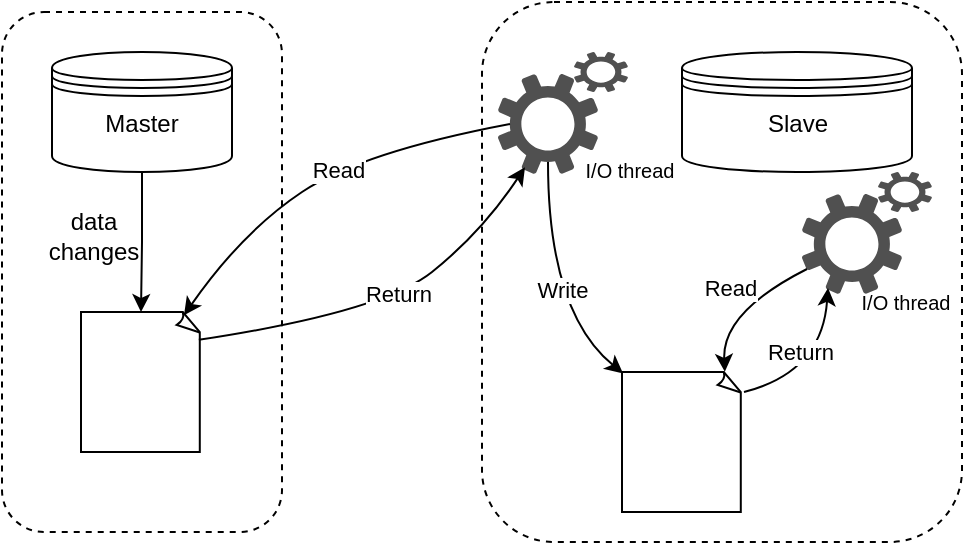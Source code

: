 <mxfile version="26.0.13">
  <diagram name="第 1 页" id="Dbv_p4bsYEW3tgNIge1V">
    <mxGraphModel dx="707" dy="467" grid="1" gridSize="10" guides="1" tooltips="1" connect="1" arrows="1" fold="1" page="1" pageScale="1" pageWidth="827" pageHeight="1169" math="0" shadow="0">
      <root>
        <mxCell id="0" />
        <mxCell id="1" parent="0" />
        <mxCell id="5cQ4iYuFxSIM7iHGhTt3-1" value="" style="rounded=1;whiteSpace=wrap;html=1;dashed=1;" vertex="1" parent="1">
          <mxGeometry x="190" y="120" width="140" height="260" as="geometry" />
        </mxCell>
        <mxCell id="5cQ4iYuFxSIM7iHGhTt3-2" value="" style="rounded=1;whiteSpace=wrap;html=1;dashed=1;" vertex="1" parent="1">
          <mxGeometry x="430" y="115" width="240" height="270" as="geometry" />
        </mxCell>
        <mxCell id="5cQ4iYuFxSIM7iHGhTt3-4" value="" style="whiteSpace=wrap;html=1;shape=mxgraph.basic.document" vertex="1" parent="1">
          <mxGeometry x="229.5" y="270" width="60" height="70" as="geometry" />
        </mxCell>
        <mxCell id="5cQ4iYuFxSIM7iHGhTt3-6" value="" style="whiteSpace=wrap;html=1;shape=mxgraph.basic.document" vertex="1" parent="1">
          <mxGeometry x="500" y="300" width="60" height="70" as="geometry" />
        </mxCell>
        <mxCell id="5cQ4iYuFxSIM7iHGhTt3-7" value="" style="shape=datastore;whiteSpace=wrap;html=1;" vertex="1" parent="1">
          <mxGeometry x="215" y="140" width="90" height="60" as="geometry" />
        </mxCell>
        <mxCell id="5cQ4iYuFxSIM7iHGhTt3-8" value="" style="shape=datastore;whiteSpace=wrap;html=1;" vertex="1" parent="1">
          <mxGeometry x="530" y="140" width="115" height="60" as="geometry" />
        </mxCell>
        <mxCell id="5cQ4iYuFxSIM7iHGhTt3-13" value="" style="group" vertex="1" connectable="0" parent="1">
          <mxGeometry x="438" y="140" width="102" height="70" as="geometry" />
        </mxCell>
        <mxCell id="5cQ4iYuFxSIM7iHGhTt3-9" value="" style="sketch=0;pointerEvents=1;shadow=0;dashed=0;html=1;strokeColor=none;labelPosition=center;verticalLabelPosition=bottom;verticalAlign=top;align=center;fillColor=#505050;shape=mxgraph.mscae.enterprise.settings;direction=south;" vertex="1" parent="5cQ4iYuFxSIM7iHGhTt3-13">
          <mxGeometry y="11" width="50" height="50" as="geometry" />
        </mxCell>
        <mxCell id="5cQ4iYuFxSIM7iHGhTt3-10" value="" style="sketch=0;pointerEvents=1;shadow=0;dashed=0;html=1;strokeColor=none;labelPosition=center;verticalLabelPosition=bottom;verticalAlign=top;align=center;fillColor=#505050;shape=mxgraph.mscae.enterprise.settings" vertex="1" parent="5cQ4iYuFxSIM7iHGhTt3-13">
          <mxGeometry x="38" width="27" height="20" as="geometry" />
        </mxCell>
        <mxCell id="5cQ4iYuFxSIM7iHGhTt3-21" value="I/O thread" style="text;html=1;align=center;verticalAlign=middle;whiteSpace=wrap;rounded=0;fontFamily=Helvetica;fontSize=10;fontColor=default;" vertex="1" parent="5cQ4iYuFxSIM7iHGhTt3-13">
          <mxGeometry x="36" y="44" width="60" height="30" as="geometry" />
        </mxCell>
        <mxCell id="5cQ4iYuFxSIM7iHGhTt3-14" value="" style="group" vertex="1" connectable="0" parent="1">
          <mxGeometry x="590" y="200" width="65" height="61" as="geometry" />
        </mxCell>
        <mxCell id="5cQ4iYuFxSIM7iHGhTt3-15" value="" style="sketch=0;pointerEvents=1;shadow=0;dashed=0;html=1;strokeColor=none;labelPosition=center;verticalLabelPosition=bottom;verticalAlign=top;align=center;fillColor=#505050;shape=mxgraph.mscae.enterprise.settings;direction=south;" vertex="1" parent="5cQ4iYuFxSIM7iHGhTt3-14">
          <mxGeometry y="11" width="50" height="50" as="geometry" />
        </mxCell>
        <mxCell id="5cQ4iYuFxSIM7iHGhTt3-16" value="" style="sketch=0;pointerEvents=1;shadow=0;dashed=0;html=1;strokeColor=none;labelPosition=center;verticalLabelPosition=bottom;verticalAlign=top;align=center;fillColor=#505050;shape=mxgraph.mscae.enterprise.settings" vertex="1" parent="5cQ4iYuFxSIM7iHGhTt3-14">
          <mxGeometry x="38" width="27" height="20" as="geometry" />
        </mxCell>
        <mxCell id="5cQ4iYuFxSIM7iHGhTt3-17" style="edgeStyle=orthogonalEdgeStyle;rounded=0;orthogonalLoop=1;jettySize=auto;html=1;entryX=0.5;entryY=0;entryDx=0;entryDy=0;entryPerimeter=0;" edge="1" parent="1" source="5cQ4iYuFxSIM7iHGhTt3-7" target="5cQ4iYuFxSIM7iHGhTt3-4">
          <mxGeometry relative="1" as="geometry" />
        </mxCell>
        <mxCell id="5cQ4iYuFxSIM7iHGhTt3-19" value="" style="curved=1;endArrow=none;html=1;rounded=0;exitX=0.858;exitY=0.024;exitDx=0;exitDy=0;exitPerimeter=0;entryX=0.5;entryY=0.88;entryDx=0;entryDy=0;entryPerimeter=0;startFill=1;startArrow=classic;" edge="1" parent="1" source="5cQ4iYuFxSIM7iHGhTt3-4" target="5cQ4iYuFxSIM7iHGhTt3-9">
          <mxGeometry width="50" height="50" relative="1" as="geometry">
            <mxPoint x="302.5" y="280" as="sourcePoint" />
            <mxPoint x="352.5" y="230" as="targetPoint" />
            <Array as="points">
              <mxPoint x="310" y="230" />
              <mxPoint x="370" y="190" />
            </Array>
          </mxGeometry>
        </mxCell>
        <mxCell id="5cQ4iYuFxSIM7iHGhTt3-40" value="Read" style="edgeLabel;html=1;align=center;verticalAlign=middle;resizable=0;points=[];" vertex="1" connectable="0" parent="5cQ4iYuFxSIM7iHGhTt3-19">
          <mxGeometry x="0.092" y="-1" relative="1" as="geometry">
            <mxPoint as="offset" />
          </mxGeometry>
        </mxCell>
        <mxCell id="5cQ4iYuFxSIM7iHGhTt3-20" value="" style="curved=1;endArrow=none;html=1;rounded=0;exitX=0.933;exitY=0.73;exitDx=0;exitDy=0;exitPerimeter=0;entryX=0.982;entryY=0.199;entryDx=0;entryDy=0;entryPerimeter=0;startFill=1;startArrow=classic;" edge="1" parent="1" source="5cQ4iYuFxSIM7iHGhTt3-9" target="5cQ4iYuFxSIM7iHGhTt3-4">
          <mxGeometry width="50" height="50" relative="1" as="geometry">
            <mxPoint x="454" y="186" as="sourcePoint" />
            <mxPoint x="300" y="286" as="targetPoint" />
            <Array as="points">
              <mxPoint x="430" y="230" />
              <mxPoint x="380" y="270" />
            </Array>
          </mxGeometry>
        </mxCell>
        <mxCell id="5cQ4iYuFxSIM7iHGhTt3-42" value="Return" style="edgeLabel;html=1;align=center;verticalAlign=middle;resizable=0;points=[];" vertex="1" connectable="0" parent="5cQ4iYuFxSIM7iHGhTt3-20">
          <mxGeometry x="-0.071" y="-2" relative="1" as="geometry">
            <mxPoint as="offset" />
          </mxGeometry>
        </mxCell>
        <mxCell id="5cQ4iYuFxSIM7iHGhTt3-27" value="I/O thread" style="text;html=1;align=center;verticalAlign=middle;whiteSpace=wrap;rounded=0;fontSize=10;" vertex="1" parent="1">
          <mxGeometry x="612" y="250" width="60" height="30" as="geometry" />
        </mxCell>
        <mxCell id="5cQ4iYuFxSIM7iHGhTt3-31" value="" style="curved=1;endArrow=classic;html=1;rounded=0;exitX=0.88;exitY=0.5;exitDx=0;exitDy=0;exitPerimeter=0;entryX=0.009;entryY=0.01;entryDx=0;entryDy=0;entryPerimeter=0;" edge="1" parent="1" source="5cQ4iYuFxSIM7iHGhTt3-9" target="5cQ4iYuFxSIM7iHGhTt3-6">
          <mxGeometry width="50" height="50" relative="1" as="geometry">
            <mxPoint x="366" y="190" as="sourcePoint" />
            <mxPoint x="520" y="290" as="targetPoint" />
            <Array as="points">
              <mxPoint x="463" y="270" />
            </Array>
          </mxGeometry>
        </mxCell>
        <mxCell id="5cQ4iYuFxSIM7iHGhTt3-43" value="Write" style="edgeLabel;html=1;align=center;verticalAlign=middle;resizable=0;points=[];" vertex="1" connectable="0" parent="5cQ4iYuFxSIM7iHGhTt3-31">
          <mxGeometry x="0.033" y="7" relative="1" as="geometry">
            <mxPoint as="offset" />
          </mxGeometry>
        </mxCell>
        <mxCell id="5cQ4iYuFxSIM7iHGhTt3-33" value="" style="curved=1;endArrow=classic;html=1;rounded=0;exitX=0.857;exitY=-0.001;exitDx=0;exitDy=0;exitPerimeter=0;entryX=0.75;entryY=0.95;entryDx=0;entryDy=0;entryPerimeter=0;" edge="1" parent="1">
          <mxGeometry width="50" height="50" relative="1" as="geometry">
            <mxPoint x="561" y="310" as="sourcePoint" />
            <mxPoint x="603" y="258" as="targetPoint" />
            <Array as="points">
              <mxPoint x="600" y="300" />
            </Array>
          </mxGeometry>
        </mxCell>
        <mxCell id="5cQ4iYuFxSIM7iHGhTt3-45" value="Return" style="edgeLabel;html=1;align=center;verticalAlign=middle;resizable=0;points=[];" vertex="1" connectable="0" parent="5cQ4iYuFxSIM7iHGhTt3-33">
          <mxGeometry x="-0.335" y="3" relative="1" as="geometry">
            <mxPoint x="2" y="-11" as="offset" />
          </mxGeometry>
        </mxCell>
        <mxCell id="5cQ4iYuFxSIM7iHGhTt3-34" value="data &lt;br&gt;changes" style="text;html=1;align=center;verticalAlign=middle;whiteSpace=wrap;rounded=0;" vertex="1" parent="1">
          <mxGeometry x="191" y="217" width="90" height="29" as="geometry" />
        </mxCell>
        <mxCell id="5cQ4iYuFxSIM7iHGhTt3-36" value="Master&lt;span style=&quot;color: rgba(0, 0, 0, 0); font-family: monospace; font-size: 0px; text-align: start; text-wrap-mode: nowrap;&quot;&gt;%3CmxGraphModel%3E%3Croot%3E%3CmxCell%20id%3D%220%22%2F%3E%3CmxCell%20id%3D%221%22%20parent%3D%220%22%2F%3E%3CmxCell%20id%3D%222%22%20value%3D%22%22%20style%3D%22curved%3D1%3BendArrow%3Dclassic%3Bhtml%3D1%3Brounded%3D0%3BexitX%3D0.857%3BexitY%3D-0.001%3BexitDx%3D0%3BexitDy%3D0%3BexitPerimeter%3D0%3BentryX%3D0.75%3BentryY%3D0.95%3BentryDx%3D0%3BentryDy%3D0%3BentryPerimeter%3D0%3B%22%20edge%3D%221%22%20parent%3D%221%22%3E%3CmxGeometry%20width%3D%2250%22%20height%3D%2250%22%20relative%3D%221%22%20as%3D%22geometry%22%3E%3CmxPoint%20x%3D%22551%22%20y%3D%22300%22%20as%3D%22sourcePoint%22%2F%3E%3CmxPoint%20x%3D%22593%22%20y%3D%22248%22%20as%3D%22targetPoint%22%2F%3E%3CArray%20as%3D%22points%22%3E%3CmxPoint%20x%3D%22540%22%20y%3D%22270%22%2F%3E%3C%2FArray%3E%3C%2FmxGeometry%3E%3C%2FmxCell%3E%3C%2Froot%3E%3C%2FmxGraphModel%3E&lt;/span&gt;" style="text;html=1;align=center;verticalAlign=middle;whiteSpace=wrap;rounded=0;" vertex="1" parent="1">
          <mxGeometry x="230" y="161" width="60" height="30" as="geometry" />
        </mxCell>
        <mxCell id="5cQ4iYuFxSIM7iHGhTt3-39" value="Slave" style="text;html=1;align=center;verticalAlign=middle;whiteSpace=wrap;rounded=0;" vertex="1" parent="1">
          <mxGeometry x="557.5" y="161" width="60" height="30" as="geometry" />
        </mxCell>
        <mxCell id="5cQ4iYuFxSIM7iHGhTt3-32" value="" style="curved=1;endArrow=classic;html=1;rounded=0;exitX=0.75;exitY=0.95;exitDx=0;exitDy=0;exitPerimeter=0;entryX=0.857;entryY=-0.001;entryDx=0;entryDy=0;entryPerimeter=0;" edge="1" parent="1" source="5cQ4iYuFxSIM7iHGhTt3-15" target="5cQ4iYuFxSIM7iHGhTt3-6">
          <mxGeometry width="50" height="50" relative="1" as="geometry">
            <mxPoint x="530" y="300" as="sourcePoint" />
            <mxPoint x="473" y="205" as="targetPoint" />
            <Array as="points">
              <mxPoint x="550" y="270" />
            </Array>
          </mxGeometry>
        </mxCell>
        <mxCell id="5cQ4iYuFxSIM7iHGhTt3-44" value="Read" style="edgeLabel;html=1;align=center;verticalAlign=middle;resizable=0;points=[];" vertex="1" connectable="0" parent="5cQ4iYuFxSIM7iHGhTt3-32">
          <mxGeometry x="-0.011" y="-9" relative="1" as="geometry">
            <mxPoint as="offset" />
          </mxGeometry>
        </mxCell>
      </root>
    </mxGraphModel>
  </diagram>
</mxfile>

